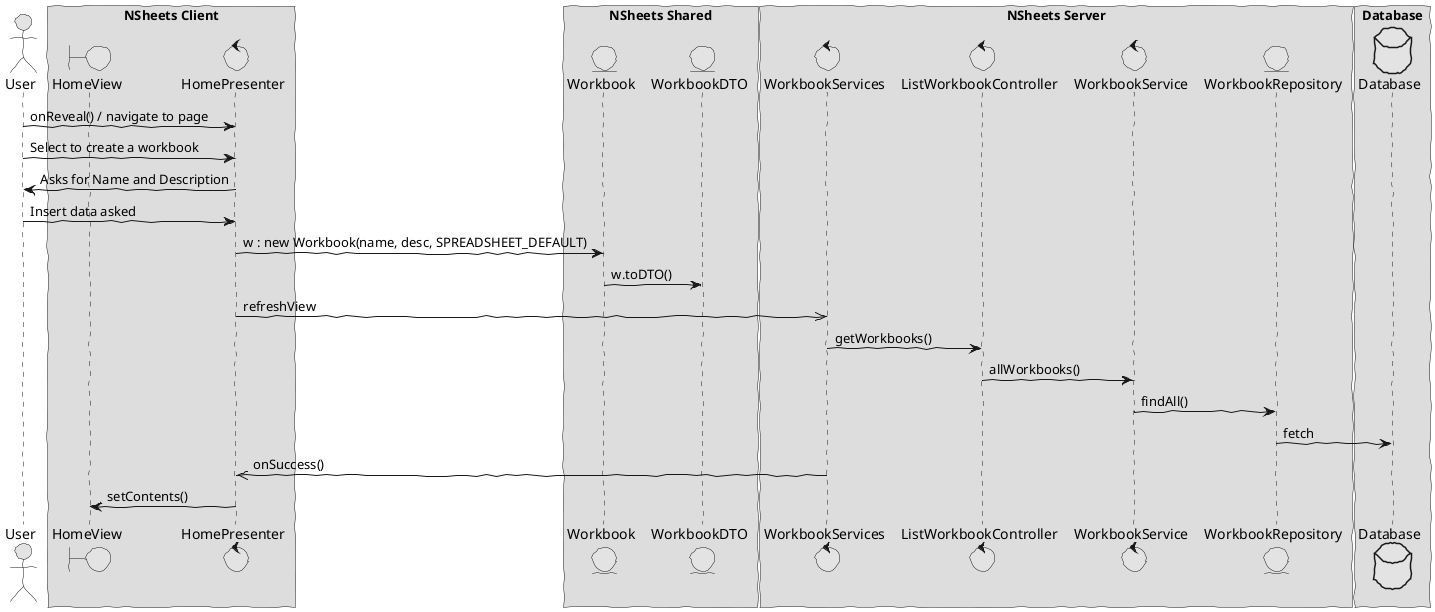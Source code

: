 @startuml design1
skinparam handwritten true
skinparam monochrome true
skinparam packageStyle rect
skinparam defaultFontName FG Virgil
skinparam shadowing false

actor User
boundary HomeView
control HomePresenter
control WorkbookServices
control ListWorkbookController
control WorkbookService
entity WorkbookRepository
entity Workbook
entity WorkbookDTO
database Database 

box "NSheets Client"
participant HomeView
participant HomePresenter
end box

box "NSheets Shared"
participant Workbook
participant WorkbookDTO
end box

box "NSheets Server"
participant WorkbookServices
participant ListWorkbookController
participant WorkbookService
participant WorkbookRepository
end box

box "Database"
participant Database
end box

User -> HomePresenter : onReveal() / navigate to page 
User -> HomePresenter : Select to create a workbook
HomePresenter -> User : Asks for Name and Description
User -> HomePresenter : Insert data asked
HomePresenter -> Workbook : w : new Workbook(name, desc, SPREADSHEET_DEFAULT)
Workbook -> WorkbookDTO : w.toDTO()
HomePresenter ->> WorkbookServices : refreshView
WorkbookServices -> ListWorkbookController : getWorkbooks()
ListWorkbookController -> WorkbookService : allWorkbooks()
WorkbookService -> WorkbookRepository : findAll()
WorkbookRepository -> Database : fetch
WorkbookServices ->> HomePresenter : onSuccess() 
HomePresenter -> HomeView : setContents()

@enduml